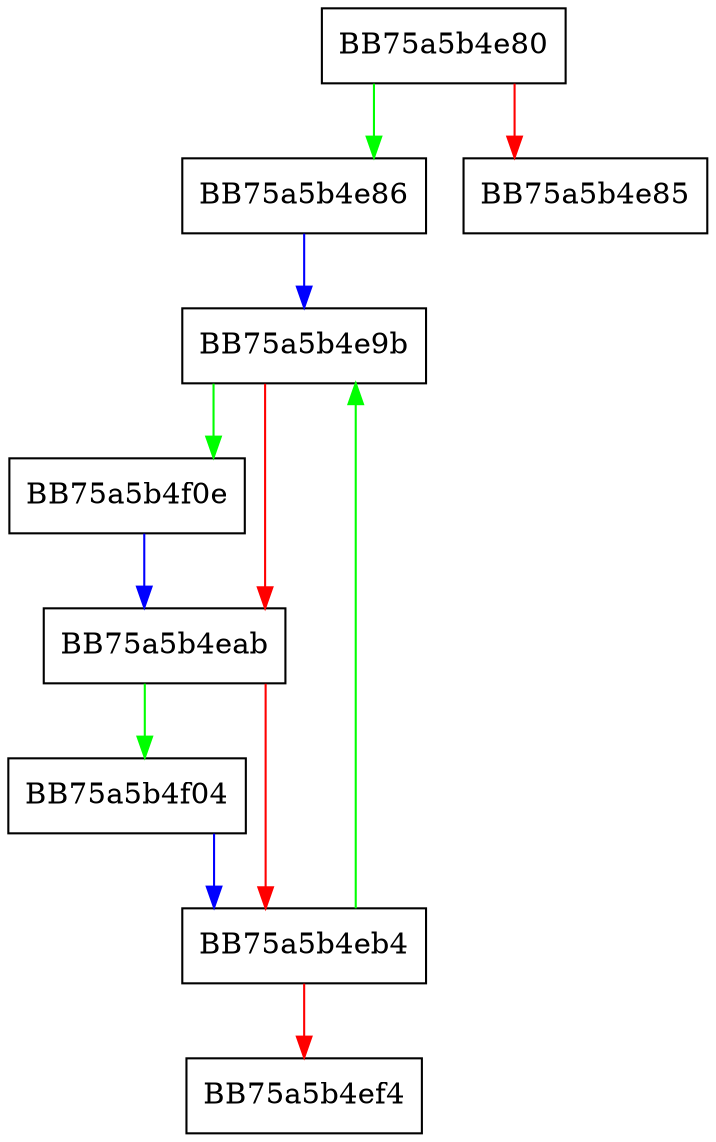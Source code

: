 digraph sqlite3DeleteTriggerStep {
  node [shape="box"];
  graph [splines=ortho];
  BB75a5b4e80 -> BB75a5b4e86 [color="green"];
  BB75a5b4e80 -> BB75a5b4e85 [color="red"];
  BB75a5b4e86 -> BB75a5b4e9b [color="blue"];
  BB75a5b4e9b -> BB75a5b4f0e [color="green"];
  BB75a5b4e9b -> BB75a5b4eab [color="red"];
  BB75a5b4eab -> BB75a5b4f04 [color="green"];
  BB75a5b4eab -> BB75a5b4eb4 [color="red"];
  BB75a5b4eb4 -> BB75a5b4e9b [color="green"];
  BB75a5b4eb4 -> BB75a5b4ef4 [color="red"];
  BB75a5b4f04 -> BB75a5b4eb4 [color="blue"];
  BB75a5b4f0e -> BB75a5b4eab [color="blue"];
}